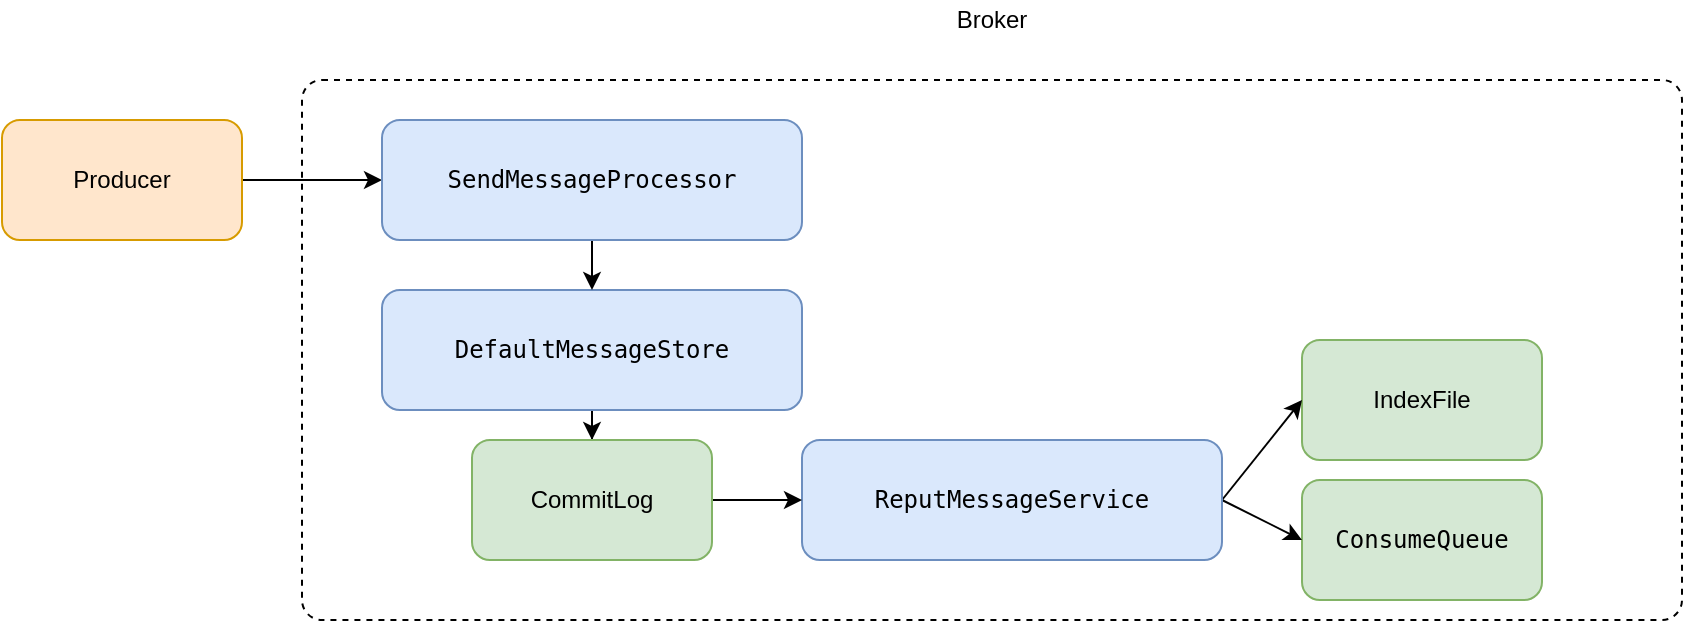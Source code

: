 <mxfile version="15.8.2" type="github">
  <diagram id="yx2elE3ZTQ-cZdX_c6Ws" name="Page-1">
    <mxGraphModel dx="946" dy="536" grid="1" gridSize="10" guides="1" tooltips="1" connect="1" arrows="1" fold="1" page="1" pageScale="1" pageWidth="827" pageHeight="1169" math="0" shadow="0">
      <root>
        <mxCell id="0" />
        <mxCell id="1" parent="0" />
        <mxCell id="KuX8uixaGwFk6F_b9fXG-7" value="" style="html=1;align=center;verticalAlign=top;rounded=1;absoluteArcSize=1;arcSize=20;dashed=1;" parent="1" vertex="1">
          <mxGeometry x="390" y="90" width="690" height="270" as="geometry" />
        </mxCell>
        <mxCell id="yzfBZjzHWH2NQt0IRsQE-1" value="IndexFile" style="rounded=1;whiteSpace=wrap;html=1;fillColor=#d5e8d4;strokeColor=#82b366;" parent="1" vertex="1">
          <mxGeometry x="890" y="220" width="120" height="60" as="geometry" />
        </mxCell>
        <mxCell id="yzfBZjzHWH2NQt0IRsQE-2" value="&lt;pre&gt;ConsumeQueue&lt;/pre&gt;" style="rounded=1;whiteSpace=wrap;html=1;fillColor=#d5e8d4;strokeColor=#82b366;" parent="1" vertex="1">
          <mxGeometry x="890" y="290" width="120" height="60" as="geometry" />
        </mxCell>
        <mxCell id="KuX8uixaGwFk6F_b9fXG-4" style="edgeStyle=orthogonalEdgeStyle;rounded=0;orthogonalLoop=1;jettySize=auto;html=1;exitX=0.5;exitY=1;exitDx=0;exitDy=0;" parent="1" source="yzfBZjzHWH2NQt0IRsQE-3" target="KuX8uixaGwFk6F_b9fXG-3" edge="1">
          <mxGeometry relative="1" as="geometry" />
        </mxCell>
        <mxCell id="yzfBZjzHWH2NQt0IRsQE-3" value="&lt;pre&gt;DefaultMessageStore&lt;/pre&gt;" style="rounded=1;whiteSpace=wrap;html=1;fillColor=#dae8fc;strokeColor=#6c8ebf;" parent="1" vertex="1">
          <mxGeometry x="430" y="195" width="210" height="60" as="geometry" />
        </mxCell>
        <mxCell id="yzfBZjzHWH2NQt0IRsQE-5" style="rounded=0;orthogonalLoop=1;jettySize=auto;html=1;exitX=1;exitY=0.5;exitDx=0;exitDy=0;entryX=0;entryY=0.5;entryDx=0;entryDy=0;" parent="1" source="yzfBZjzHWH2NQt0IRsQE-4" target="yzfBZjzHWH2NQt0IRsQE-1" edge="1">
          <mxGeometry relative="1" as="geometry" />
        </mxCell>
        <mxCell id="yzfBZjzHWH2NQt0IRsQE-6" style="rounded=0;orthogonalLoop=1;jettySize=auto;html=1;exitX=1;exitY=0.5;exitDx=0;exitDy=0;entryX=0;entryY=0.5;entryDx=0;entryDy=0;" parent="1" source="yzfBZjzHWH2NQt0IRsQE-4" target="yzfBZjzHWH2NQt0IRsQE-2" edge="1">
          <mxGeometry relative="1" as="geometry" />
        </mxCell>
        <mxCell id="yzfBZjzHWH2NQt0IRsQE-4" value="&lt;pre&gt;&lt;pre&gt;ReputMessageService&lt;/pre&gt;&lt;/pre&gt;" style="rounded=1;whiteSpace=wrap;html=1;fillColor=#dae8fc;strokeColor=#6c8ebf;" parent="1" vertex="1">
          <mxGeometry x="640" y="270" width="210" height="60" as="geometry" />
        </mxCell>
        <mxCell id="oNj_fUlvxPTTRwEYGZ0u-2" style="edgeStyle=orthogonalEdgeStyle;rounded=0;orthogonalLoop=1;jettySize=auto;html=1;exitX=1;exitY=0.5;exitDx=0;exitDy=0;entryX=0;entryY=0.5;entryDx=0;entryDy=0;" edge="1" parent="1" source="KuX8uixaGwFk6F_b9fXG-1" target="oNj_fUlvxPTTRwEYGZ0u-1">
          <mxGeometry relative="1" as="geometry" />
        </mxCell>
        <mxCell id="KuX8uixaGwFk6F_b9fXG-1" value="Producer" style="rounded=1;whiteSpace=wrap;html=1;fillColor=#ffe6cc;strokeColor=#d79b00;" parent="1" vertex="1">
          <mxGeometry x="240" y="110" width="120" height="60" as="geometry" />
        </mxCell>
        <mxCell id="KuX8uixaGwFk6F_b9fXG-5" style="edgeStyle=orthogonalEdgeStyle;rounded=0;orthogonalLoop=1;jettySize=auto;html=1;exitX=1;exitY=0.5;exitDx=0;exitDy=0;entryX=0;entryY=0.5;entryDx=0;entryDy=0;" parent="1" source="KuX8uixaGwFk6F_b9fXG-3" target="yzfBZjzHWH2NQt0IRsQE-4" edge="1">
          <mxGeometry relative="1" as="geometry" />
        </mxCell>
        <mxCell id="KuX8uixaGwFk6F_b9fXG-3" value="CommitLog" style="rounded=1;whiteSpace=wrap;html=1;fillColor=#d5e8d4;strokeColor=#82b366;" parent="1" vertex="1">
          <mxGeometry x="475" y="270" width="120" height="60" as="geometry" />
        </mxCell>
        <mxCell id="KuX8uixaGwFk6F_b9fXG-8" value="Broker" style="text;html=1;strokeColor=none;fillColor=none;align=center;verticalAlign=middle;whiteSpace=wrap;rounded=0;" parent="1" vertex="1">
          <mxGeometry x="715" y="50" width="40" height="20" as="geometry" />
        </mxCell>
        <mxCell id="oNj_fUlvxPTTRwEYGZ0u-3" style="edgeStyle=orthogonalEdgeStyle;rounded=0;orthogonalLoop=1;jettySize=auto;html=1;exitX=0.5;exitY=1;exitDx=0;exitDy=0;entryX=0.5;entryY=0;entryDx=0;entryDy=0;" edge="1" parent="1" source="oNj_fUlvxPTTRwEYGZ0u-1" target="yzfBZjzHWH2NQt0IRsQE-3">
          <mxGeometry relative="1" as="geometry" />
        </mxCell>
        <mxCell id="oNj_fUlvxPTTRwEYGZ0u-1" value="&lt;pre&gt;&lt;pre&gt;SendMessageProcessor&lt;/pre&gt;&lt;/pre&gt;" style="rounded=1;whiteSpace=wrap;html=1;fillColor=#dae8fc;strokeColor=#6c8ebf;" vertex="1" parent="1">
          <mxGeometry x="430" y="110" width="210" height="60" as="geometry" />
        </mxCell>
      </root>
    </mxGraphModel>
  </diagram>
</mxfile>

